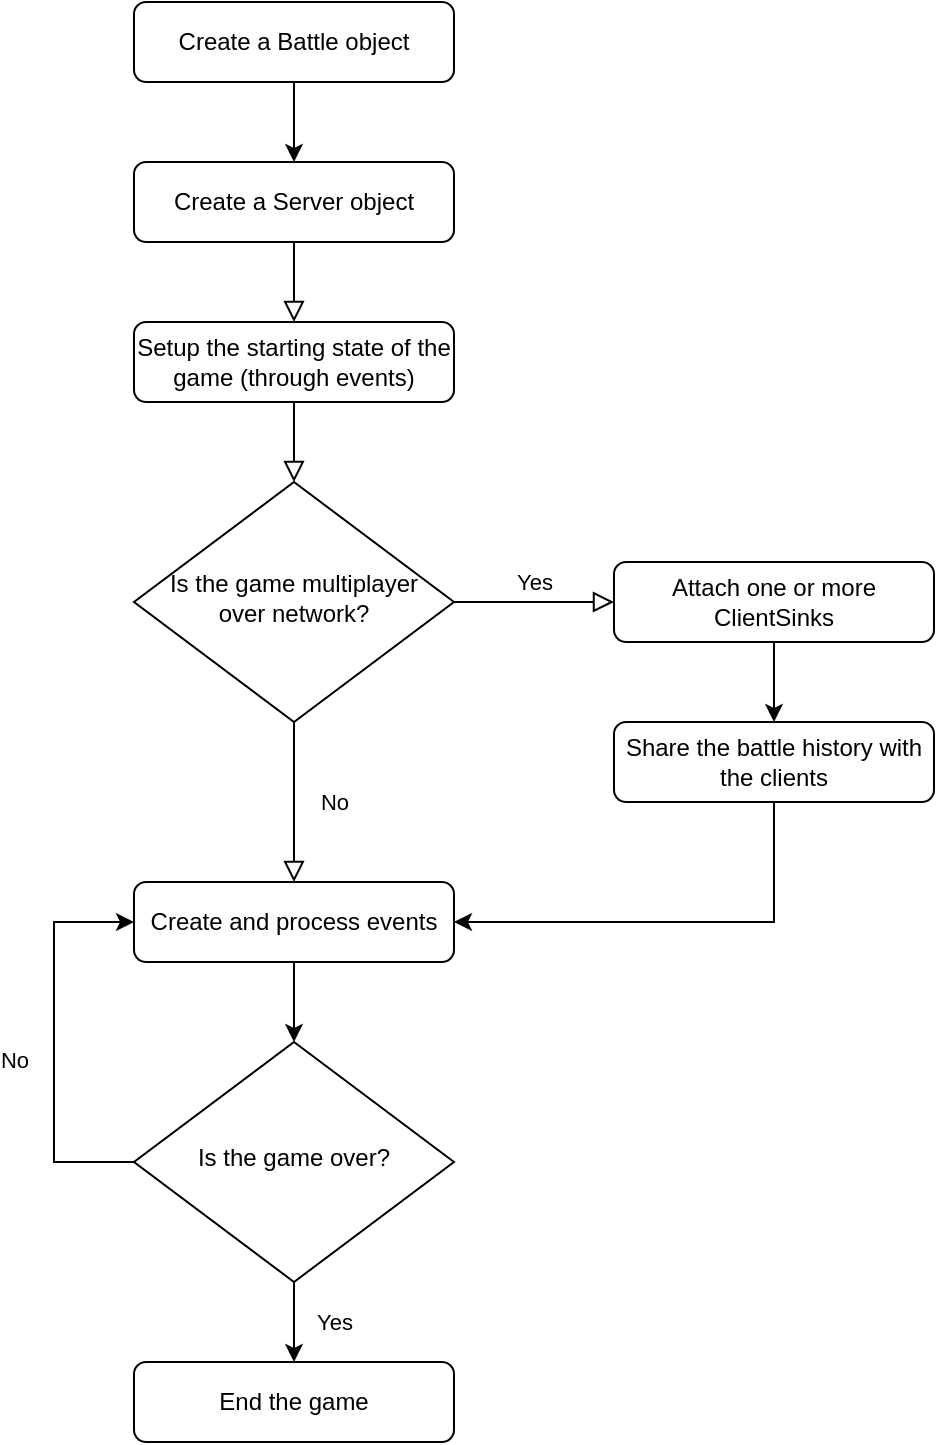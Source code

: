 <mxfile version="13.3.7" type="device"><diagram id="C5RBs43oDa-KdzZeNtuy" name="Page-1"><mxGraphModel dx="786" dy="694" grid="1" gridSize="10" guides="1" tooltips="1" connect="1" arrows="1" fold="1" page="1" pageScale="1" pageWidth="827" pageHeight="1169" math="0" shadow="0"><root><mxCell id="WIyWlLk6GJQsqaUBKTNV-0"/><mxCell id="WIyWlLk6GJQsqaUBKTNV-1" parent="WIyWlLk6GJQsqaUBKTNV-0"/><mxCell id="WIyWlLk6GJQsqaUBKTNV-2" value="" style="rounded=0;html=1;jettySize=auto;orthogonalLoop=1;fontSize=11;endArrow=block;endFill=0;endSize=8;strokeWidth=1;shadow=0;labelBackgroundColor=none;edgeStyle=orthogonalEdgeStyle;" parent="WIyWlLk6GJQsqaUBKTNV-1" source="8lLJ-T_E8-ZzmgsGMJdS-7" target="WIyWlLk6GJQsqaUBKTNV-6" edge="1"><mxGeometry relative="1" as="geometry"/></mxCell><mxCell id="WIyWlLk6GJQsqaUBKTNV-3" value="Create a Server object" style="rounded=1;whiteSpace=wrap;html=1;fontSize=12;glass=0;strokeWidth=1;shadow=0;" parent="WIyWlLk6GJQsqaUBKTNV-1" vertex="1"><mxGeometry x="120" y="160" width="160" height="40" as="geometry"/></mxCell><mxCell id="WIyWlLk6GJQsqaUBKTNV-4" value="No" style="rounded=0;html=1;jettySize=auto;orthogonalLoop=1;fontSize=11;endArrow=block;endFill=0;endSize=8;strokeWidth=1;shadow=0;labelBackgroundColor=none;edgeStyle=orthogonalEdgeStyle;entryX=0.5;entryY=0;entryDx=0;entryDy=0;" parent="WIyWlLk6GJQsqaUBKTNV-1" source="WIyWlLk6GJQsqaUBKTNV-6" target="8lLJ-T_E8-ZzmgsGMJdS-5" edge="1"><mxGeometry y="20" relative="1" as="geometry"><mxPoint as="offset"/><mxPoint x="200" y="480" as="targetPoint"/></mxGeometry></mxCell><mxCell id="WIyWlLk6GJQsqaUBKTNV-5" value="Yes" style="edgeStyle=orthogonalEdgeStyle;rounded=0;html=1;jettySize=auto;orthogonalLoop=1;fontSize=11;endArrow=block;endFill=0;endSize=8;strokeWidth=1;shadow=0;labelBackgroundColor=none;" parent="WIyWlLk6GJQsqaUBKTNV-1" source="WIyWlLk6GJQsqaUBKTNV-6" target="WIyWlLk6GJQsqaUBKTNV-7" edge="1"><mxGeometry y="10" relative="1" as="geometry"><mxPoint as="offset"/></mxGeometry></mxCell><mxCell id="WIyWlLk6GJQsqaUBKTNV-6" value="Is the game multiplayer over network?" style="rhombus;whiteSpace=wrap;html=1;shadow=0;fontFamily=Helvetica;fontSize=12;align=center;strokeWidth=1;spacing=6;spacingTop=-4;" parent="WIyWlLk6GJQsqaUBKTNV-1" vertex="1"><mxGeometry x="120" y="320" width="160" height="120" as="geometry"/></mxCell><mxCell id="8lLJ-T_E8-ZzmgsGMJdS-4" style="edgeStyle=orthogonalEdgeStyle;rounded=0;orthogonalLoop=1;jettySize=auto;html=1;entryX=0.5;entryY=0;entryDx=0;entryDy=0;" edge="1" parent="WIyWlLk6GJQsqaUBKTNV-1" source="WIyWlLk6GJQsqaUBKTNV-7" target="8lLJ-T_E8-ZzmgsGMJdS-3"><mxGeometry relative="1" as="geometry"/></mxCell><mxCell id="WIyWlLk6GJQsqaUBKTNV-7" value="Attach one or more ClientSinks" style="rounded=1;whiteSpace=wrap;html=1;fontSize=12;glass=0;strokeWidth=1;shadow=0;" parent="WIyWlLk6GJQsqaUBKTNV-1" vertex="1"><mxGeometry x="360" y="360" width="160" height="40" as="geometry"/></mxCell><mxCell id="8lLJ-T_E8-ZzmgsGMJdS-2" style="edgeStyle=orthogonalEdgeStyle;rounded=0;orthogonalLoop=1;jettySize=auto;html=1;entryX=0.5;entryY=0;entryDx=0;entryDy=0;" edge="1" parent="WIyWlLk6GJQsqaUBKTNV-1" source="8lLJ-T_E8-ZzmgsGMJdS-0" target="WIyWlLk6GJQsqaUBKTNV-3"><mxGeometry relative="1" as="geometry"/></mxCell><mxCell id="8lLJ-T_E8-ZzmgsGMJdS-0" value="Create a Battle object" style="rounded=1;whiteSpace=wrap;html=1;fontSize=12;glass=0;strokeWidth=1;shadow=0;" vertex="1" parent="WIyWlLk6GJQsqaUBKTNV-1"><mxGeometry x="120" y="80" width="160" height="40" as="geometry"/></mxCell><mxCell id="8lLJ-T_E8-ZzmgsGMJdS-6" style="edgeStyle=orthogonalEdgeStyle;rounded=0;orthogonalLoop=1;jettySize=auto;html=1;entryX=1;entryY=0.5;entryDx=0;entryDy=0;" edge="1" parent="WIyWlLk6GJQsqaUBKTNV-1" source="8lLJ-T_E8-ZzmgsGMJdS-3" target="8lLJ-T_E8-ZzmgsGMJdS-5"><mxGeometry relative="1" as="geometry"><Array as="points"><mxPoint x="440" y="540"/></Array></mxGeometry></mxCell><mxCell id="8lLJ-T_E8-ZzmgsGMJdS-3" value="Share the battle history with the clients" style="rounded=1;whiteSpace=wrap;html=1;fontSize=12;glass=0;strokeWidth=1;shadow=0;" vertex="1" parent="WIyWlLk6GJQsqaUBKTNV-1"><mxGeometry x="360" y="440" width="160" height="40" as="geometry"/></mxCell><mxCell id="8lLJ-T_E8-ZzmgsGMJdS-10" style="edgeStyle=orthogonalEdgeStyle;rounded=0;orthogonalLoop=1;jettySize=auto;html=1;entryX=0.5;entryY=0;entryDx=0;entryDy=0;" edge="1" parent="WIyWlLk6GJQsqaUBKTNV-1" source="8lLJ-T_E8-ZzmgsGMJdS-5" target="8lLJ-T_E8-ZzmgsGMJdS-9"><mxGeometry relative="1" as="geometry"/></mxCell><mxCell id="8lLJ-T_E8-ZzmgsGMJdS-5" value="Create and process events" style="rounded=1;whiteSpace=wrap;html=1;fontSize=12;glass=0;strokeWidth=1;shadow=0;" vertex="1" parent="WIyWlLk6GJQsqaUBKTNV-1"><mxGeometry x="120" y="520" width="160" height="40" as="geometry"/></mxCell><mxCell id="8lLJ-T_E8-ZzmgsGMJdS-7" value="Setup the starting state of the game (through events)" style="rounded=1;whiteSpace=wrap;html=1;fontSize=12;glass=0;strokeWidth=1;shadow=0;" vertex="1" parent="WIyWlLk6GJQsqaUBKTNV-1"><mxGeometry x="120" y="240" width="160" height="40" as="geometry"/></mxCell><mxCell id="8lLJ-T_E8-ZzmgsGMJdS-8" value="" style="rounded=0;html=1;jettySize=auto;orthogonalLoop=1;fontSize=11;endArrow=block;endFill=0;endSize=8;strokeWidth=1;shadow=0;labelBackgroundColor=none;edgeStyle=orthogonalEdgeStyle;" edge="1" parent="WIyWlLk6GJQsqaUBKTNV-1" source="WIyWlLk6GJQsqaUBKTNV-3" target="8lLJ-T_E8-ZzmgsGMJdS-7"><mxGeometry relative="1" as="geometry"><mxPoint x="200" y="200" as="sourcePoint"/><mxPoint x="200" y="320" as="targetPoint"/></mxGeometry></mxCell><mxCell id="8lLJ-T_E8-ZzmgsGMJdS-12" style="edgeStyle=orthogonalEdgeStyle;rounded=0;orthogonalLoop=1;jettySize=auto;html=1;entryX=0;entryY=0.5;entryDx=0;entryDy=0;" edge="1" parent="WIyWlLk6GJQsqaUBKTNV-1" source="8lLJ-T_E8-ZzmgsGMJdS-9" target="8lLJ-T_E8-ZzmgsGMJdS-5"><mxGeometry relative="1" as="geometry"><mxPoint x="80" y="540" as="targetPoint"/><Array as="points"><mxPoint x="80" y="660"/><mxPoint x="80" y="540"/></Array></mxGeometry></mxCell><mxCell id="8lLJ-T_E8-ZzmgsGMJdS-13" value="No" style="edgeLabel;html=1;align=center;verticalAlign=middle;resizable=0;points=[];" vertex="1" connectable="0" parent="8lLJ-T_E8-ZzmgsGMJdS-12"><mxGeometry x="-0.09" y="2" relative="1" as="geometry"><mxPoint x="-18" as="offset"/></mxGeometry></mxCell><mxCell id="8lLJ-T_E8-ZzmgsGMJdS-15" value="Yes" style="edgeStyle=orthogonalEdgeStyle;rounded=0;orthogonalLoop=1;jettySize=auto;html=1;entryX=0.5;entryY=0;entryDx=0;entryDy=0;" edge="1" parent="WIyWlLk6GJQsqaUBKTNV-1" source="8lLJ-T_E8-ZzmgsGMJdS-9" target="8lLJ-T_E8-ZzmgsGMJdS-14"><mxGeometry y="20" relative="1" as="geometry"><mxPoint as="offset"/></mxGeometry></mxCell><mxCell id="8lLJ-T_E8-ZzmgsGMJdS-9" value="Is the game over?" style="rhombus;whiteSpace=wrap;html=1;shadow=0;fontFamily=Helvetica;fontSize=12;align=center;strokeWidth=1;spacing=6;spacingTop=-4;" vertex="1" parent="WIyWlLk6GJQsqaUBKTNV-1"><mxGeometry x="120" y="600" width="160" height="120" as="geometry"/></mxCell><mxCell id="8lLJ-T_E8-ZzmgsGMJdS-14" value="End the game" style="rounded=1;whiteSpace=wrap;html=1;fontSize=12;glass=0;strokeWidth=1;shadow=0;" vertex="1" parent="WIyWlLk6GJQsqaUBKTNV-1"><mxGeometry x="120" y="760" width="160" height="40" as="geometry"/></mxCell></root></mxGraphModel></diagram></mxfile>
